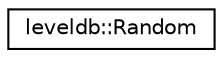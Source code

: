 digraph "Graphical Class Hierarchy"
{
 // LATEX_PDF_SIZE
  edge [fontname="Helvetica",fontsize="10",labelfontname="Helvetica",labelfontsize="10"];
  node [fontname="Helvetica",fontsize="10",shape=record];
  rankdir="LR";
  Node0 [label="leveldb::Random",height=0.2,width=0.4,color="black", fillcolor="white", style="filled",URL="$classleveldb_1_1_random.html",tooltip=" "];
}
